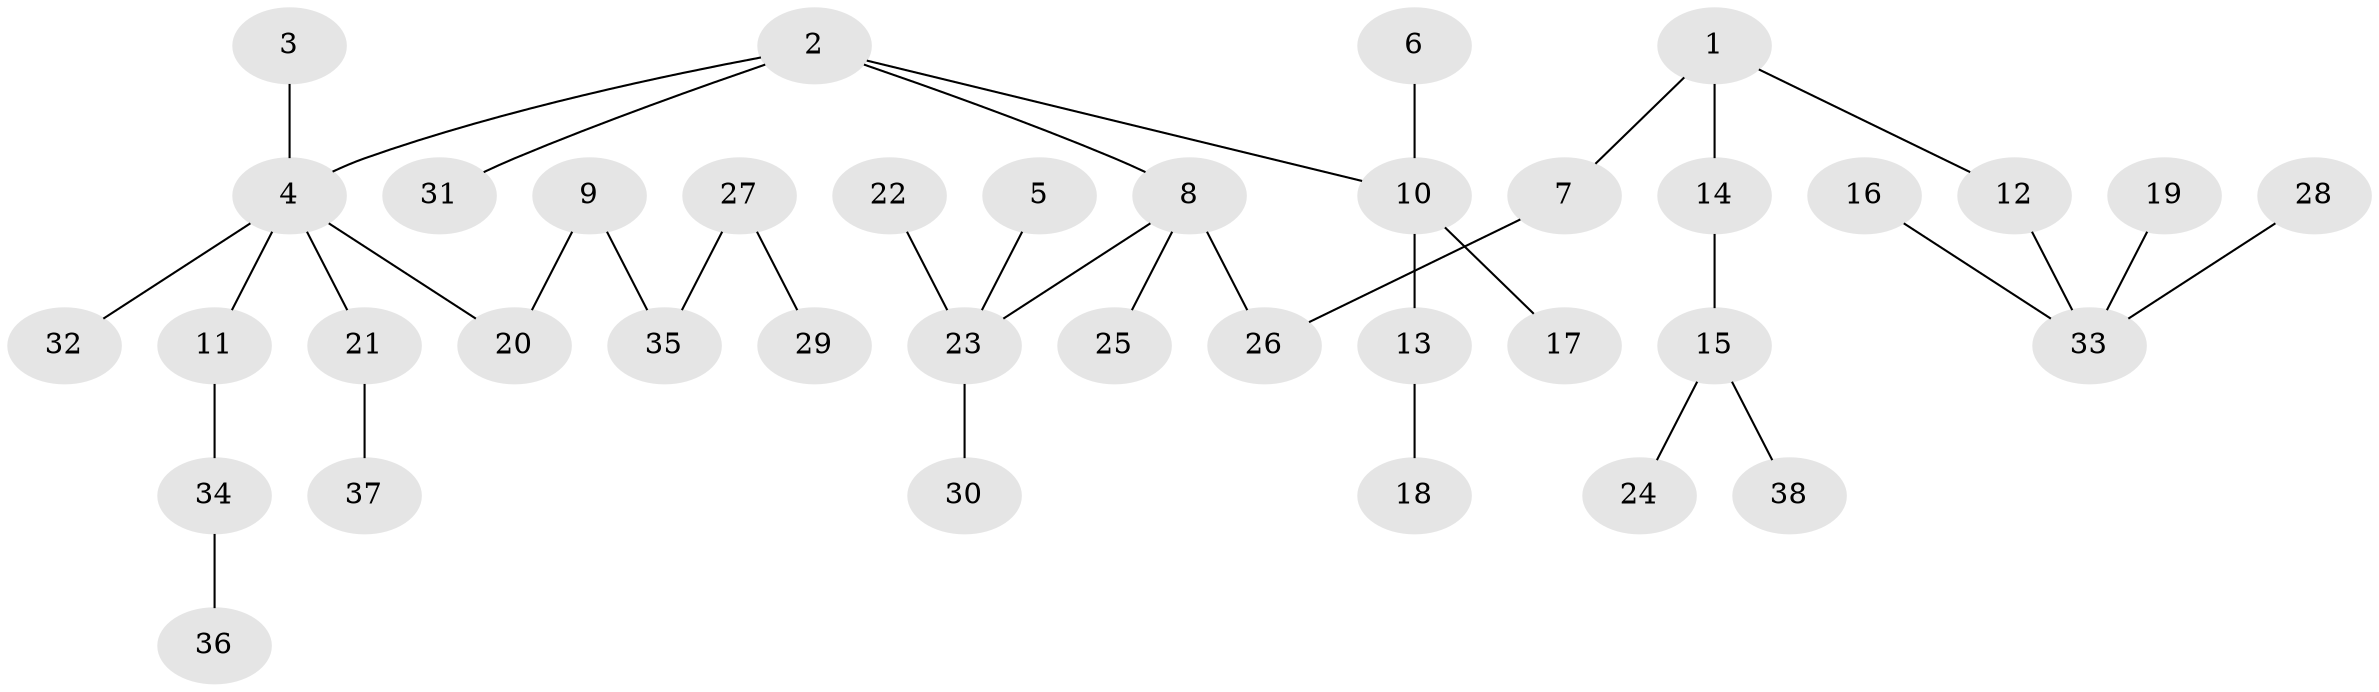 // original degree distribution, {5: 0.06451612903225806, 3: 0.1774193548387097, 4: 0.016129032258064516, 2: 0.20967741935483872, 7: 0.016129032258064516, 1: 0.5161290322580645}
// Generated by graph-tools (version 1.1) at 2025/37/03/04/25 23:37:24]
// undirected, 38 vertices, 37 edges
graph export_dot {
  node [color=gray90,style=filled];
  1;
  2;
  3;
  4;
  5;
  6;
  7;
  8;
  9;
  10;
  11;
  12;
  13;
  14;
  15;
  16;
  17;
  18;
  19;
  20;
  21;
  22;
  23;
  24;
  25;
  26;
  27;
  28;
  29;
  30;
  31;
  32;
  33;
  34;
  35;
  36;
  37;
  38;
  1 -- 7 [weight=1.0];
  1 -- 12 [weight=1.0];
  1 -- 14 [weight=1.0];
  2 -- 4 [weight=1.0];
  2 -- 8 [weight=1.0];
  2 -- 10 [weight=1.0];
  2 -- 31 [weight=1.0];
  3 -- 4 [weight=1.0];
  4 -- 11 [weight=1.0];
  4 -- 20 [weight=1.0];
  4 -- 21 [weight=1.0];
  4 -- 32 [weight=1.0];
  5 -- 23 [weight=1.0];
  6 -- 10 [weight=1.0];
  7 -- 26 [weight=1.0];
  8 -- 23 [weight=1.0];
  8 -- 25 [weight=1.0];
  8 -- 26 [weight=1.0];
  9 -- 20 [weight=1.0];
  9 -- 35 [weight=1.0];
  10 -- 13 [weight=1.0];
  10 -- 17 [weight=1.0];
  11 -- 34 [weight=1.0];
  12 -- 33 [weight=1.0];
  13 -- 18 [weight=1.0];
  14 -- 15 [weight=1.0];
  15 -- 24 [weight=1.0];
  15 -- 38 [weight=1.0];
  16 -- 33 [weight=1.0];
  19 -- 33 [weight=1.0];
  21 -- 37 [weight=1.0];
  22 -- 23 [weight=1.0];
  23 -- 30 [weight=1.0];
  27 -- 29 [weight=1.0];
  27 -- 35 [weight=1.0];
  28 -- 33 [weight=1.0];
  34 -- 36 [weight=1.0];
}
